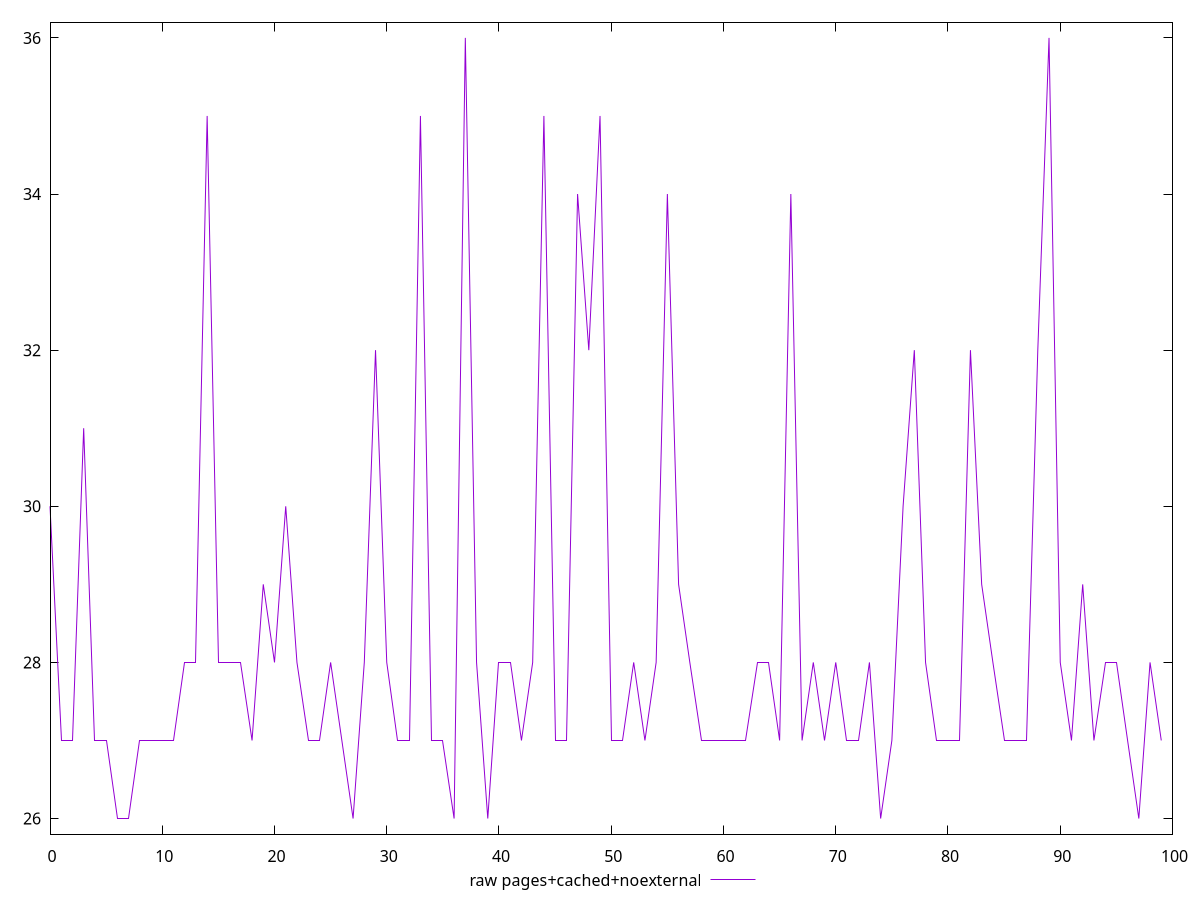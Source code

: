 $_rawPagesCachedNoexternal <<EOF
30
27
27
31
27
27
26
26
27
27
27
27
28
28
35
28
28
28
27
29
28
30
28
27
27
28
27
26
28
32
28
27
27
35
27
27
26
36
28
26
28
28
27
28
35
27
27
34
32
35
27
27
28
27
28
34
29
28
27
27
27
27
27
28
28
27
34
27
28
27
28
27
27
28
26
27
30
32
28
27
27
27
32
29
28
27
27
27
32
36
28
27
29
27
28
28
27
26
28
27
EOF
set key outside below
set terminal pngcairo
set output "report_00006_2020-11-02T20-21-41.718Z/max-potential-fid/pages+cached+noexternal//raw.png"
set yrange [25.8:36.2]
plot $_rawPagesCachedNoexternal title "raw pages+cached+noexternal" with line ,